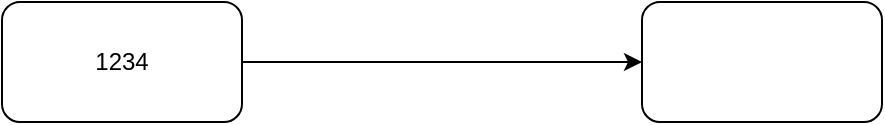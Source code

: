 <mxfile version="23.1.6" type="github">
  <diagram name="第 1 页" id="52qZ-WHdl-cmcaaZP1iw">
    <mxGraphModel dx="1434" dy="764" grid="1" gridSize="10" guides="1" tooltips="1" connect="1" arrows="1" fold="1" page="1" pageScale="1" pageWidth="827" pageHeight="1169" math="0" shadow="0">
      <root>
        <mxCell id="0" />
        <mxCell id="1" parent="0" />
        <mxCell id="dfY8l3EPSoSDLxl2A7Pv-3" style="edgeStyle=orthogonalEdgeStyle;rounded=0;orthogonalLoop=1;jettySize=auto;html=1;entryX=0;entryY=0.5;entryDx=0;entryDy=0;" edge="1" parent="1" source="dfY8l3EPSoSDLxl2A7Pv-1" target="dfY8l3EPSoSDLxl2A7Pv-2">
          <mxGeometry relative="1" as="geometry" />
        </mxCell>
        <mxCell id="dfY8l3EPSoSDLxl2A7Pv-1" value="1234" style="rounded=1;whiteSpace=wrap;html=1;" vertex="1" parent="1">
          <mxGeometry x="150" y="230" width="120" height="60" as="geometry" />
        </mxCell>
        <mxCell id="dfY8l3EPSoSDLxl2A7Pv-2" value="" style="rounded=1;whiteSpace=wrap;html=1;" vertex="1" parent="1">
          <mxGeometry x="470" y="230" width="120" height="60" as="geometry" />
        </mxCell>
      </root>
    </mxGraphModel>
  </diagram>
</mxfile>
